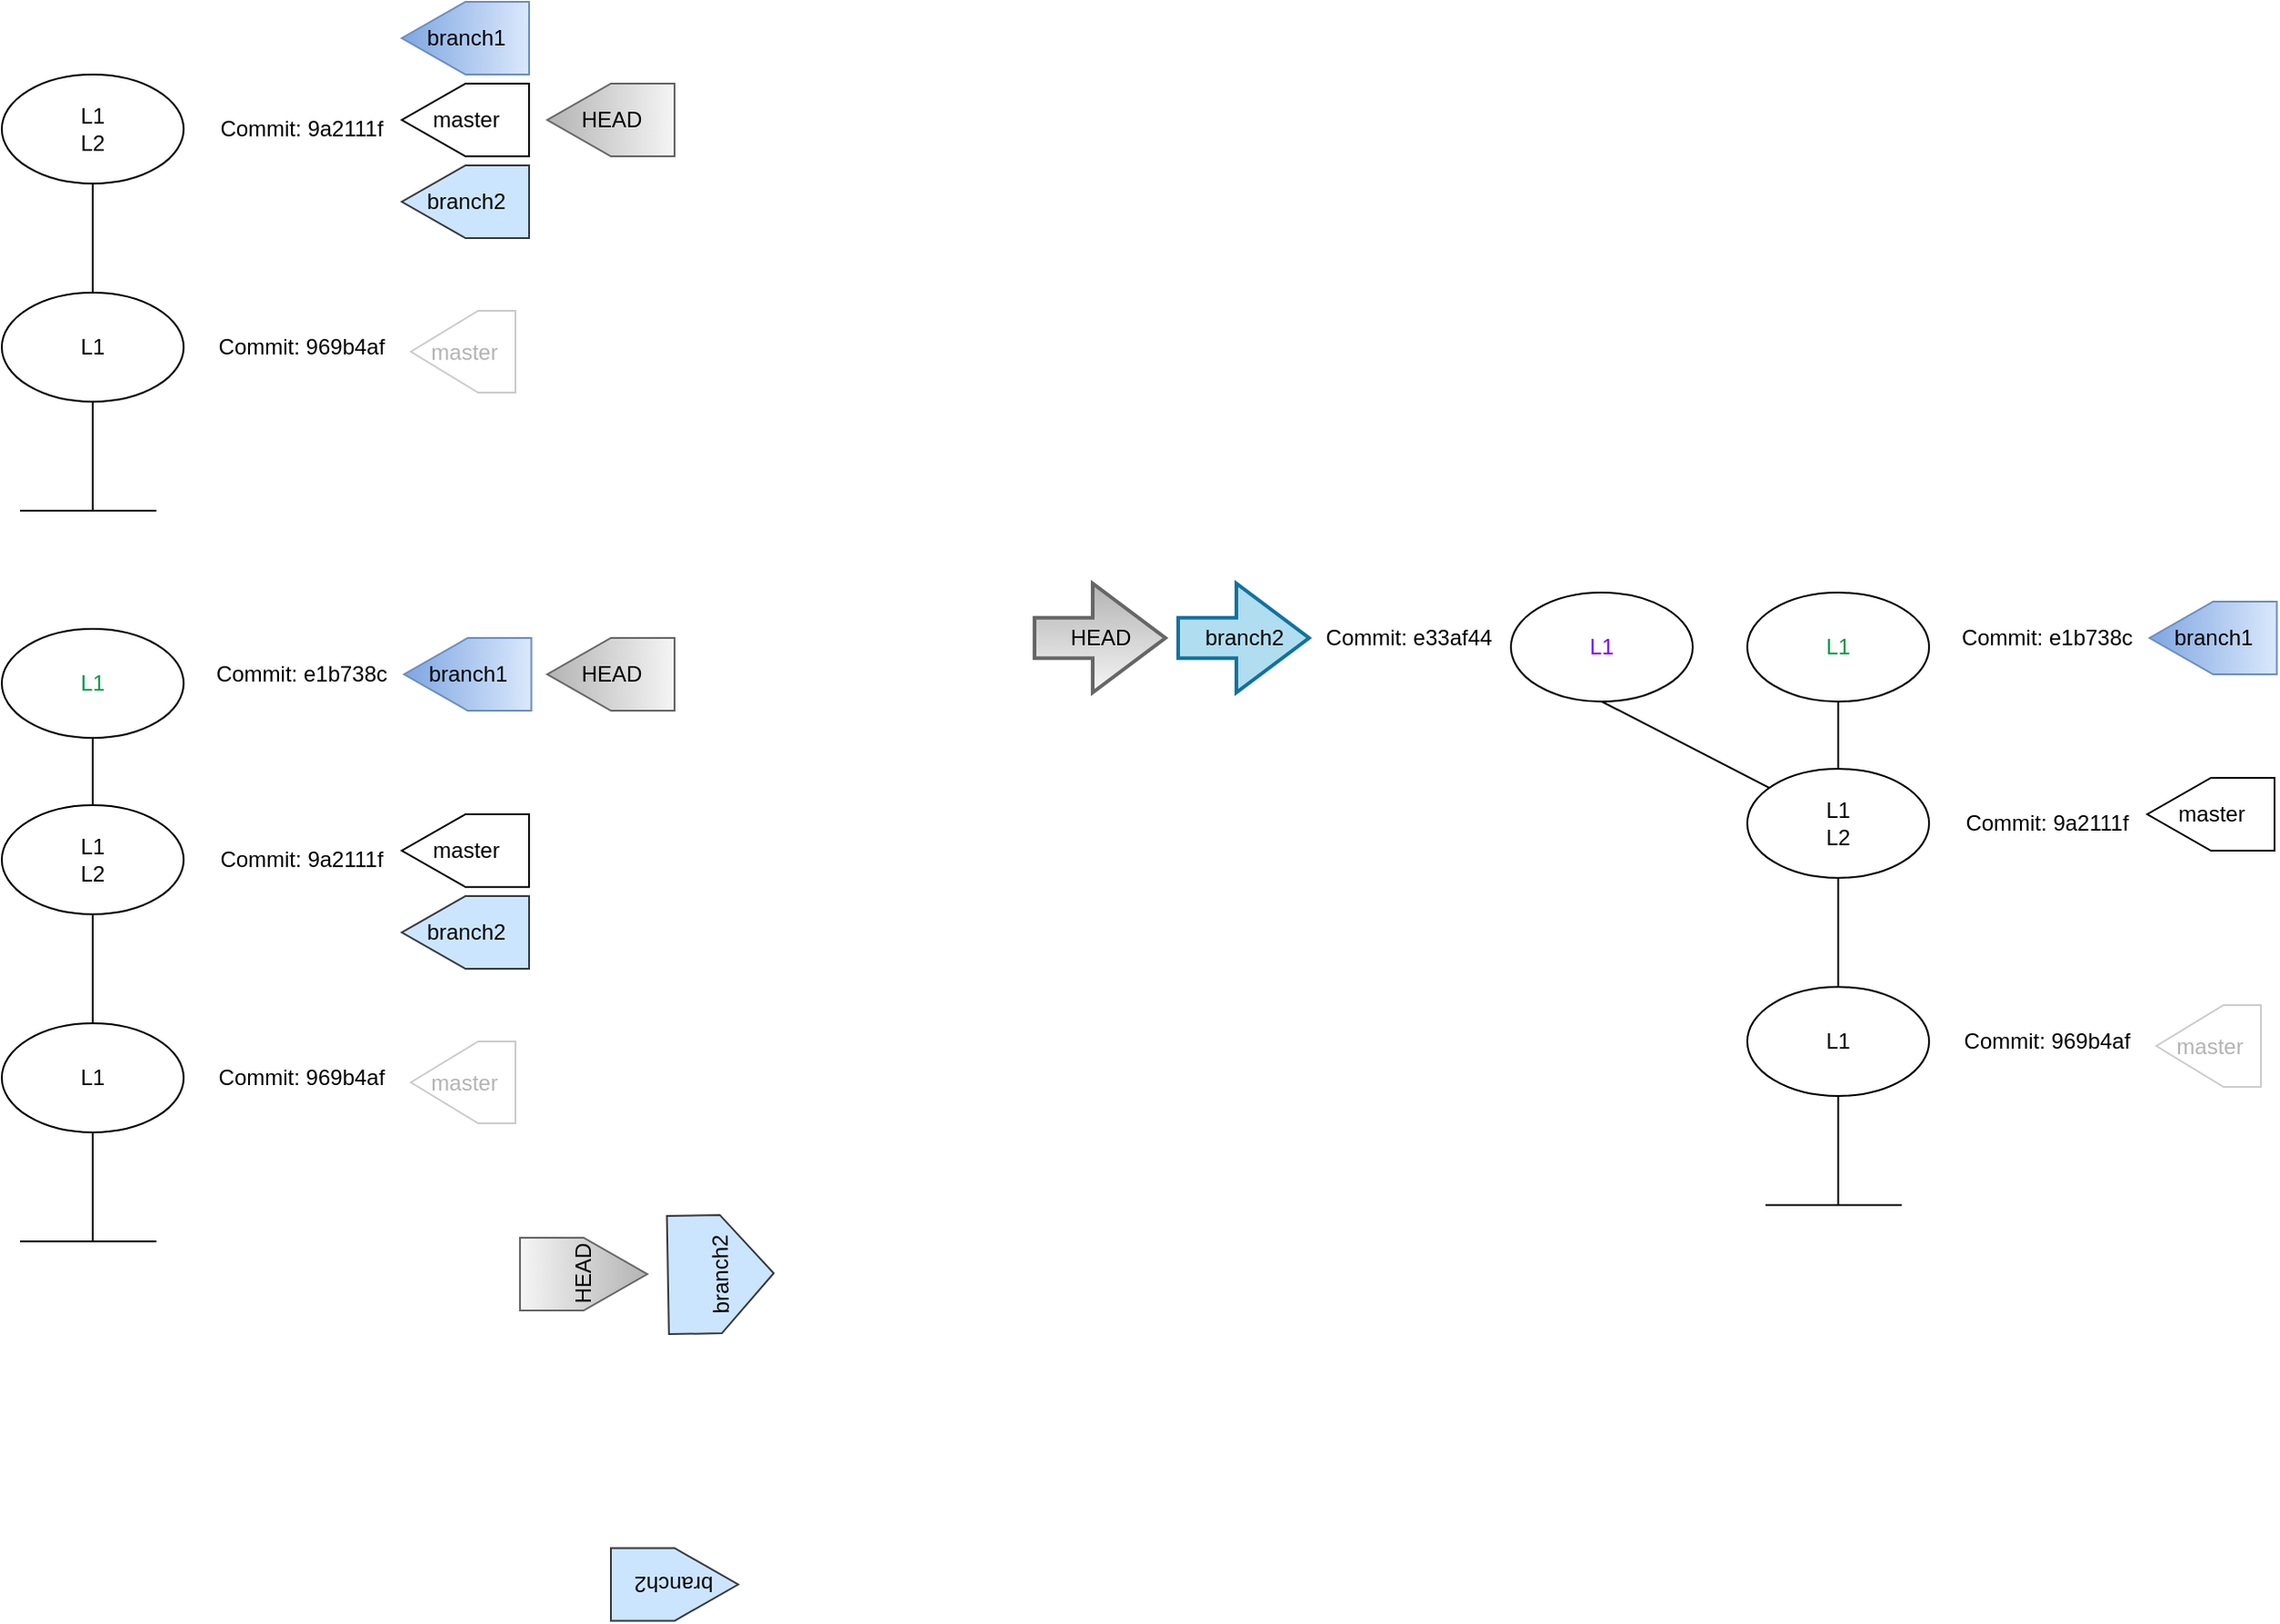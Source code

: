 <mxfile version="20.3.0" type="github">
  <diagram id="sPrJVKOPZWgMPdXIzLhy" name="Page-1">
    <mxGraphModel dx="1422" dy="857" grid="1" gridSize="10" guides="1" tooltips="1" connect="1" arrows="1" fold="1" page="1" pageScale="1" pageWidth="850" pageHeight="1100" math="0" shadow="0">
      <root>
        <mxCell id="0" />
        <mxCell id="1" parent="0" />
        <mxCell id="x6KIibof9C7e68i9qz5j-10" value="" style="edgeStyle=orthogonalEdgeStyle;rounded=0;orthogonalLoop=1;jettySize=auto;html=1;endArrow=none;endFill=0;" edge="1" parent="1" source="x6KIibof9C7e68i9qz5j-1" target="x6KIibof9C7e68i9qz5j-2">
          <mxGeometry relative="1" as="geometry" />
        </mxCell>
        <mxCell id="x6KIibof9C7e68i9qz5j-1" value="L1" style="ellipse;whiteSpace=wrap;html=1;" vertex="1" parent="1">
          <mxGeometry x="20" y="175" width="100" height="60" as="geometry" />
        </mxCell>
        <mxCell id="x6KIibof9C7e68i9qz5j-2" value="L1&lt;br&gt;L2" style="ellipse;whiteSpace=wrap;html=1;" vertex="1" parent="1">
          <mxGeometry x="20" y="55" width="100" height="60" as="geometry" />
        </mxCell>
        <mxCell id="x6KIibof9C7e68i9qz5j-3" value="Commit:&amp;nbsp;969b4af" style="text;html=1;strokeColor=none;fillColor=none;align=center;verticalAlign=middle;whiteSpace=wrap;rounded=0;" vertex="1" parent="1">
          <mxGeometry x="130" y="190" width="110" height="30" as="geometry" />
        </mxCell>
        <mxCell id="x6KIibof9C7e68i9qz5j-4" value="Commit:&amp;nbsp;9a2111f" style="text;html=1;strokeColor=none;fillColor=none;align=center;verticalAlign=middle;whiteSpace=wrap;rounded=0;" vertex="1" parent="1">
          <mxGeometry x="130" y="70" width="110" height="30" as="geometry" />
        </mxCell>
        <mxCell id="x6KIibof9C7e68i9qz5j-11" value="" style="endArrow=none;html=1;rounded=0;entryX=0.5;entryY=1;entryDx=0;entryDy=0;" edge="1" parent="1" target="x6KIibof9C7e68i9qz5j-1">
          <mxGeometry width="50" height="50" relative="1" as="geometry">
            <mxPoint x="70" y="295" as="sourcePoint" />
            <mxPoint x="305" y="285" as="targetPoint" />
          </mxGeometry>
        </mxCell>
        <mxCell id="x6KIibof9C7e68i9qz5j-12" value="" style="endArrow=none;html=1;rounded=0;" edge="1" parent="1">
          <mxGeometry width="50" height="50" relative="1" as="geometry">
            <mxPoint x="30" y="295" as="sourcePoint" />
            <mxPoint x="105" y="295" as="targetPoint" />
          </mxGeometry>
        </mxCell>
        <mxCell id="x6KIibof9C7e68i9qz5j-13" value="master" style="verticalLabelPosition=middle;verticalAlign=middle;html=1;shape=offPageConnector;rounded=0;size=0.643;rotation=90;labelPosition=center;align=center;horizontal=0;strokeColor=#CCCCCC;fontColor=#B3B3B3;" vertex="1" parent="1">
          <mxGeometry x="251.25" y="178.75" width="45" height="57.5" as="geometry" />
        </mxCell>
        <mxCell id="x6KIibof9C7e68i9qz5j-15" value="branch1" style="verticalLabelPosition=middle;verticalAlign=middle;html=1;shape=offPageConnector;rounded=0;size=0.5;rotation=90;labelPosition=center;align=center;horizontal=0;fillColor=#dae8fc;gradientColor=#7ea6e0;strokeColor=#6c8ebf;" vertex="1" parent="1">
          <mxGeometry x="255" width="40" height="70" as="geometry" />
        </mxCell>
        <mxCell id="x6KIibof9C7e68i9qz5j-16" value="branch2" style="verticalLabelPosition=middle;verticalAlign=middle;html=1;shape=offPageConnector;rounded=0;size=0.5;rotation=90;labelPosition=center;align=center;horizontal=0;fillColor=#cce5ff;strokeColor=#36393d;" vertex="1" parent="1">
          <mxGeometry x="255" y="90" width="40" height="70" as="geometry" />
        </mxCell>
        <mxCell id="x6KIibof9C7e68i9qz5j-17" value="master" style="verticalLabelPosition=middle;verticalAlign=middle;html=1;shape=offPageConnector;rounded=0;size=0.5;rotation=90;labelPosition=center;align=center;horizontal=0;" vertex="1" parent="1">
          <mxGeometry x="255" y="45" width="40" height="70" as="geometry" />
        </mxCell>
        <mxCell id="x6KIibof9C7e68i9qz5j-18" value="HEAD" style="verticalLabelPosition=middle;verticalAlign=middle;html=1;shape=offPageConnector;rounded=0;size=0.5;rotation=90;labelPosition=center;align=center;horizontal=0;fillColor=#f5f5f5;gradientColor=#b3b3b3;strokeColor=#666666;" vertex="1" parent="1">
          <mxGeometry x="335" y="45" width="40" height="70" as="geometry" />
        </mxCell>
        <mxCell id="x6KIibof9C7e68i9qz5j-19" value="" style="edgeStyle=orthogonalEdgeStyle;rounded=0;orthogonalLoop=1;jettySize=auto;html=1;endArrow=none;endFill=0;" edge="1" parent="1" source="x6KIibof9C7e68i9qz5j-20" target="x6KIibof9C7e68i9qz5j-21">
          <mxGeometry relative="1" as="geometry" />
        </mxCell>
        <mxCell id="x6KIibof9C7e68i9qz5j-20" value="L1" style="ellipse;whiteSpace=wrap;html=1;" vertex="1" parent="1">
          <mxGeometry x="20" y="577" width="100" height="60" as="geometry" />
        </mxCell>
        <mxCell id="x6KIibof9C7e68i9qz5j-32" value="" style="edgeStyle=orthogonalEdgeStyle;rounded=0;orthogonalLoop=1;jettySize=auto;html=1;fontColor=#B3B3B3;endArrow=none;endFill=0;" edge="1" parent="1" source="x6KIibof9C7e68i9qz5j-21" target="x6KIibof9C7e68i9qz5j-31">
          <mxGeometry relative="1" as="geometry" />
        </mxCell>
        <mxCell id="x6KIibof9C7e68i9qz5j-21" value="L1&lt;br&gt;L2" style="ellipse;whiteSpace=wrap;html=1;" vertex="1" parent="1">
          <mxGeometry x="20" y="457" width="100" height="60" as="geometry" />
        </mxCell>
        <mxCell id="x6KIibof9C7e68i9qz5j-22" value="Commit:&amp;nbsp;969b4af" style="text;html=1;strokeColor=none;fillColor=none;align=center;verticalAlign=middle;whiteSpace=wrap;rounded=0;" vertex="1" parent="1">
          <mxGeometry x="130" y="592" width="110" height="30" as="geometry" />
        </mxCell>
        <mxCell id="x6KIibof9C7e68i9qz5j-23" value="Commit:&amp;nbsp;9a2111f" style="text;html=1;strokeColor=none;fillColor=none;align=center;verticalAlign=middle;whiteSpace=wrap;rounded=0;" vertex="1" parent="1">
          <mxGeometry x="130" y="472" width="110" height="30" as="geometry" />
        </mxCell>
        <mxCell id="x6KIibof9C7e68i9qz5j-24" value="" style="endArrow=none;html=1;rounded=0;entryX=0.5;entryY=1;entryDx=0;entryDy=0;" edge="1" parent="1" target="x6KIibof9C7e68i9qz5j-20">
          <mxGeometry width="50" height="50" relative="1" as="geometry">
            <mxPoint x="70" y="697" as="sourcePoint" />
            <mxPoint x="305" y="687" as="targetPoint" />
          </mxGeometry>
        </mxCell>
        <mxCell id="x6KIibof9C7e68i9qz5j-25" value="" style="endArrow=none;html=1;rounded=0;" edge="1" parent="1">
          <mxGeometry width="50" height="50" relative="1" as="geometry">
            <mxPoint x="30" y="697" as="sourcePoint" />
            <mxPoint x="105" y="697" as="targetPoint" />
          </mxGeometry>
        </mxCell>
        <mxCell id="x6KIibof9C7e68i9qz5j-26" value="master" style="verticalLabelPosition=middle;verticalAlign=middle;html=1;shape=offPageConnector;rounded=0;size=0.643;rotation=90;labelPosition=center;align=center;horizontal=0;strokeColor=#CCCCCC;fontColor=#B3B3B3;" vertex="1" parent="1">
          <mxGeometry x="251.25" y="580.75" width="45" height="57.5" as="geometry" />
        </mxCell>
        <mxCell id="x6KIibof9C7e68i9qz5j-27" value="branch1" style="verticalLabelPosition=middle;verticalAlign=middle;html=1;shape=offPageConnector;rounded=0;size=0.5;rotation=90;labelPosition=center;align=center;horizontal=0;fillColor=#dae8fc;gradientColor=#7ea6e0;strokeColor=#6c8ebf;" vertex="1" parent="1">
          <mxGeometry x="256.25" y="350" width="40" height="70" as="geometry" />
        </mxCell>
        <mxCell id="x6KIibof9C7e68i9qz5j-28" value="branch2" style="verticalLabelPosition=middle;verticalAlign=middle;html=1;shape=offPageConnector;rounded=0;size=0.5;rotation=90;labelPosition=center;align=center;horizontal=0;fillColor=#cce5ff;strokeColor=#36393d;" vertex="1" parent="1">
          <mxGeometry x="255" y="492" width="40" height="70" as="geometry" />
        </mxCell>
        <mxCell id="x6KIibof9C7e68i9qz5j-29" value="master" style="verticalLabelPosition=middle;verticalAlign=middle;html=1;shape=offPageConnector;rounded=0;size=0.5;rotation=90;labelPosition=center;align=center;horizontal=0;" vertex="1" parent="1">
          <mxGeometry x="255" y="447" width="40" height="70" as="geometry" />
        </mxCell>
        <mxCell id="x6KIibof9C7e68i9qz5j-30" value="HEAD" style="verticalLabelPosition=middle;verticalAlign=middle;html=1;shape=offPageConnector;rounded=0;size=0.5;rotation=90;labelPosition=center;align=center;horizontal=0;fillColor=#f5f5f5;gradientColor=#b3b3b3;strokeColor=#666666;" vertex="1" parent="1">
          <mxGeometry x="335" y="350" width="40" height="70" as="geometry" />
        </mxCell>
        <mxCell id="x6KIibof9C7e68i9qz5j-31" value="&lt;font color=&quot;#00994d&quot;&gt;L1&lt;/font&gt;" style="ellipse;whiteSpace=wrap;html=1;" vertex="1" parent="1">
          <mxGeometry x="20" y="360" width="100" height="60" as="geometry" />
        </mxCell>
        <mxCell id="x6KIibof9C7e68i9qz5j-33" value="Commit:&amp;nbsp;e1b738c" style="text;html=1;strokeColor=none;fillColor=none;align=center;verticalAlign=middle;whiteSpace=wrap;rounded=0;" vertex="1" parent="1">
          <mxGeometry x="130" y="370" width="110" height="30" as="geometry" />
        </mxCell>
        <mxCell id="x6KIibof9C7e68i9qz5j-34" value="" style="edgeStyle=orthogonalEdgeStyle;rounded=0;orthogonalLoop=1;jettySize=auto;html=1;endArrow=none;endFill=0;" edge="1" parent="1" source="x6KIibof9C7e68i9qz5j-35" target="x6KIibof9C7e68i9qz5j-37">
          <mxGeometry relative="1" as="geometry" />
        </mxCell>
        <mxCell id="x6KIibof9C7e68i9qz5j-35" value="L1" style="ellipse;whiteSpace=wrap;html=1;" vertex="1" parent="1">
          <mxGeometry x="980" y="557" width="100" height="60" as="geometry" />
        </mxCell>
        <mxCell id="x6KIibof9C7e68i9qz5j-36" value="" style="edgeStyle=orthogonalEdgeStyle;rounded=0;orthogonalLoop=1;jettySize=auto;html=1;fontColor=#B3B3B3;endArrow=none;endFill=0;" edge="1" parent="1" source="x6KIibof9C7e68i9qz5j-37" target="x6KIibof9C7e68i9qz5j-47">
          <mxGeometry relative="1" as="geometry" />
        </mxCell>
        <mxCell id="x6KIibof9C7e68i9qz5j-51" style="rounded=0;orthogonalLoop=1;jettySize=auto;html=1;entryX=0.5;entryY=1;entryDx=0;entryDy=0;fontColor=#7F00FF;endArrow=none;endFill=0;" edge="1" parent="1" source="x6KIibof9C7e68i9qz5j-37" target="x6KIibof9C7e68i9qz5j-49">
          <mxGeometry relative="1" as="geometry" />
        </mxCell>
        <mxCell id="x6KIibof9C7e68i9qz5j-37" value="L1&lt;br&gt;L2" style="ellipse;whiteSpace=wrap;html=1;" vertex="1" parent="1">
          <mxGeometry x="980" y="437" width="100" height="60" as="geometry" />
        </mxCell>
        <mxCell id="x6KIibof9C7e68i9qz5j-38" value="Commit:&amp;nbsp;969b4af" style="text;html=1;strokeColor=none;fillColor=none;align=center;verticalAlign=middle;whiteSpace=wrap;rounded=0;" vertex="1" parent="1">
          <mxGeometry x="1090" y="572" width="110" height="30" as="geometry" />
        </mxCell>
        <mxCell id="x6KIibof9C7e68i9qz5j-39" value="Commit:&amp;nbsp;9a2111f" style="text;html=1;strokeColor=none;fillColor=none;align=center;verticalAlign=middle;whiteSpace=wrap;rounded=0;" vertex="1" parent="1">
          <mxGeometry x="1090" y="452" width="110" height="30" as="geometry" />
        </mxCell>
        <mxCell id="x6KIibof9C7e68i9qz5j-40" value="" style="endArrow=none;html=1;rounded=0;entryX=0.5;entryY=1;entryDx=0;entryDy=0;" edge="1" parent="1" target="x6KIibof9C7e68i9qz5j-35">
          <mxGeometry width="50" height="50" relative="1" as="geometry">
            <mxPoint x="1030" y="677" as="sourcePoint" />
            <mxPoint x="1265" y="667" as="targetPoint" />
          </mxGeometry>
        </mxCell>
        <mxCell id="x6KIibof9C7e68i9qz5j-41" value="" style="endArrow=none;html=1;rounded=0;" edge="1" parent="1">
          <mxGeometry width="50" height="50" relative="1" as="geometry">
            <mxPoint x="990" y="677" as="sourcePoint" />
            <mxPoint x="1065" y="677" as="targetPoint" />
          </mxGeometry>
        </mxCell>
        <mxCell id="x6KIibof9C7e68i9qz5j-42" value="master" style="verticalLabelPosition=middle;verticalAlign=middle;html=1;shape=offPageConnector;rounded=0;size=0.643;rotation=90;labelPosition=center;align=center;horizontal=0;strokeColor=#CCCCCC;fontColor=#B3B3B3;" vertex="1" parent="1">
          <mxGeometry x="1211.25" y="560.75" width="45" height="57.5" as="geometry" />
        </mxCell>
        <mxCell id="x6KIibof9C7e68i9qz5j-43" value="branch1" style="verticalLabelPosition=middle;verticalAlign=middle;html=1;shape=offPageConnector;rounded=0;size=0.5;rotation=90;labelPosition=center;align=center;horizontal=0;fillColor=#dae8fc;gradientColor=#7ea6e0;strokeColor=#6c8ebf;" vertex="1" parent="1">
          <mxGeometry x="1216.25" y="330" width="40" height="70" as="geometry" />
        </mxCell>
        <mxCell id="x6KIibof9C7e68i9qz5j-44" value="branch2" style="verticalLabelPosition=middle;verticalAlign=middle;html=1;shape=offPageConnector;rounded=0;size=0.5;rotation=-91;labelPosition=center;align=center;horizontal=1;fillColor=#cce5ff;strokeColor=#36393d;" vertex="1" parent="1">
          <mxGeometry x="382.91" y="685.89" width="65.09" height="58.21" as="geometry" />
        </mxCell>
        <mxCell id="x6KIibof9C7e68i9qz5j-45" value="master" style="verticalLabelPosition=middle;verticalAlign=middle;html=1;shape=offPageConnector;rounded=0;size=0.5;rotation=90;labelPosition=center;align=center;horizontal=0;" vertex="1" parent="1">
          <mxGeometry x="1215" y="427" width="40" height="70" as="geometry" />
        </mxCell>
        <mxCell id="x6KIibof9C7e68i9qz5j-46" value="HEAD" style="verticalLabelPosition=middle;verticalAlign=middle;html=1;shape=offPageConnector;rounded=0;size=0.5;rotation=-90;labelPosition=center;align=center;horizontal=1;fillColor=#f5f5f5;gradientColor=#b3b3b3;strokeColor=#666666;labelBackgroundColor=none;labelBorderColor=none;" vertex="1" parent="1">
          <mxGeometry x="320" y="680" width="40" height="70" as="geometry" />
        </mxCell>
        <mxCell id="x6KIibof9C7e68i9qz5j-47" value="&lt;font color=&quot;#00994d&quot;&gt;L1&lt;/font&gt;" style="ellipse;whiteSpace=wrap;html=1;" vertex="1" parent="1">
          <mxGeometry x="980" y="340" width="100" height="60" as="geometry" />
        </mxCell>
        <mxCell id="x6KIibof9C7e68i9qz5j-48" value="Commit:&amp;nbsp;e1b738c" style="text;html=1;strokeColor=none;fillColor=none;align=center;verticalAlign=middle;whiteSpace=wrap;rounded=0;" vertex="1" parent="1">
          <mxGeometry x="1090" y="350" width="110" height="30" as="geometry" />
        </mxCell>
        <mxCell id="x6KIibof9C7e68i9qz5j-49" value="&lt;font color=&quot;#7f00ff&quot;&gt;L1&lt;/font&gt;" style="ellipse;whiteSpace=wrap;html=1;" vertex="1" parent="1">
          <mxGeometry x="850" y="340" width="100" height="60" as="geometry" />
        </mxCell>
        <mxCell id="x6KIibof9C7e68i9qz5j-54" value="Commit:&amp;nbsp;e33af44" style="text;html=1;strokeColor=none;fillColor=none;align=center;verticalAlign=middle;whiteSpace=wrap;rounded=0;" vertex="1" parent="1">
          <mxGeometry x="739" y="350" width="110" height="30" as="geometry" />
        </mxCell>
        <mxCell id="x6KIibof9C7e68i9qz5j-55" value="branch2" style="verticalLabelPosition=middle;verticalAlign=middle;html=1;shape=offPageConnector;rounded=0;size=0.5;rotation=-90;labelPosition=center;align=center;horizontal=0;fillColor=#cce5ff;strokeColor=#36393d;" vertex="1" parent="1">
          <mxGeometry x="370" y="850.75" width="40" height="70" as="geometry" />
        </mxCell>
        <mxCell id="x6KIibof9C7e68i9qz5j-57" value="branch2" style="verticalLabelPosition=middle;verticalAlign=middle;html=1;strokeWidth=2;shape=mxgraph.arrows2.arrow;dy=0.63;dx=40;notch=0;labelBackgroundColor=none;labelBorderColor=none;strokeColor=#10739e;gradientDirection=north;labelPosition=center;align=center;fillColor=#b1ddf0;" vertex="1" parent="1">
          <mxGeometry x="667" y="335" width="72" height="60" as="geometry" />
        </mxCell>
        <mxCell id="x6KIibof9C7e68i9qz5j-58" value="HEAD" style="verticalLabelPosition=middle;verticalAlign=middle;html=1;strokeWidth=2;shape=mxgraph.arrows2.arrow;dy=0.63;dx=40;notch=0;labelBackgroundColor=none;labelBorderColor=none;strokeColor=#666666;gradientDirection=north;labelPosition=center;align=center;fillColor=#f5f5f5;gradientColor=#b3b3b3;" vertex="1" parent="1">
          <mxGeometry x="588" y="335" width="72" height="60" as="geometry" />
        </mxCell>
      </root>
    </mxGraphModel>
  </diagram>
</mxfile>
